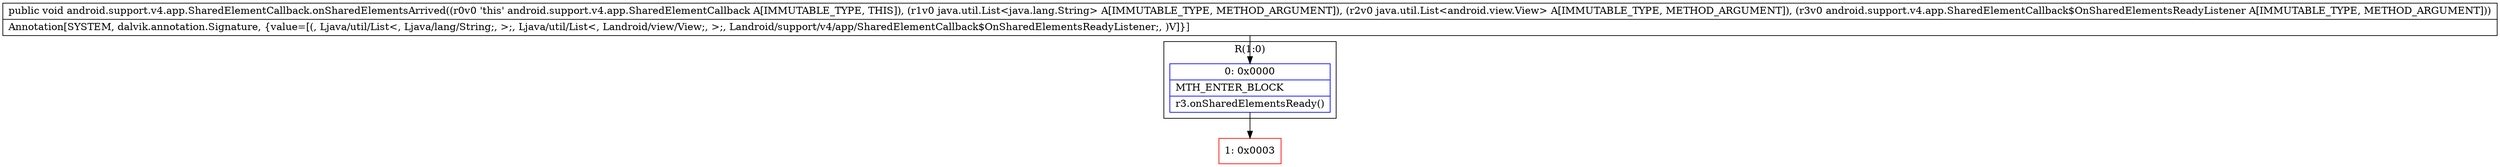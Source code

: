 digraph "CFG forandroid.support.v4.app.SharedElementCallback.onSharedElementsArrived(Ljava\/util\/List;Ljava\/util\/List;Landroid\/support\/v4\/app\/SharedElementCallback$OnSharedElementsReadyListener;)V" {
subgraph cluster_Region_1025081341 {
label = "R(1:0)";
node [shape=record,color=blue];
Node_0 [shape=record,label="{0\:\ 0x0000|MTH_ENTER_BLOCK\l|r3.onSharedElementsReady()\l}"];
}
Node_1 [shape=record,color=red,label="{1\:\ 0x0003}"];
MethodNode[shape=record,label="{public void android.support.v4.app.SharedElementCallback.onSharedElementsArrived((r0v0 'this' android.support.v4.app.SharedElementCallback A[IMMUTABLE_TYPE, THIS]), (r1v0 java.util.List\<java.lang.String\> A[IMMUTABLE_TYPE, METHOD_ARGUMENT]), (r2v0 java.util.List\<android.view.View\> A[IMMUTABLE_TYPE, METHOD_ARGUMENT]), (r3v0 android.support.v4.app.SharedElementCallback$OnSharedElementsReadyListener A[IMMUTABLE_TYPE, METHOD_ARGUMENT]))  | Annotation[SYSTEM, dalvik.annotation.Signature, \{value=[(, Ljava\/util\/List\<, Ljava\/lang\/String;, \>;, Ljava\/util\/List\<, Landroid\/view\/View;, \>;, Landroid\/support\/v4\/app\/SharedElementCallback$OnSharedElementsReadyListener;, )V]\}]\l}"];
MethodNode -> Node_0;
Node_0 -> Node_1;
}

